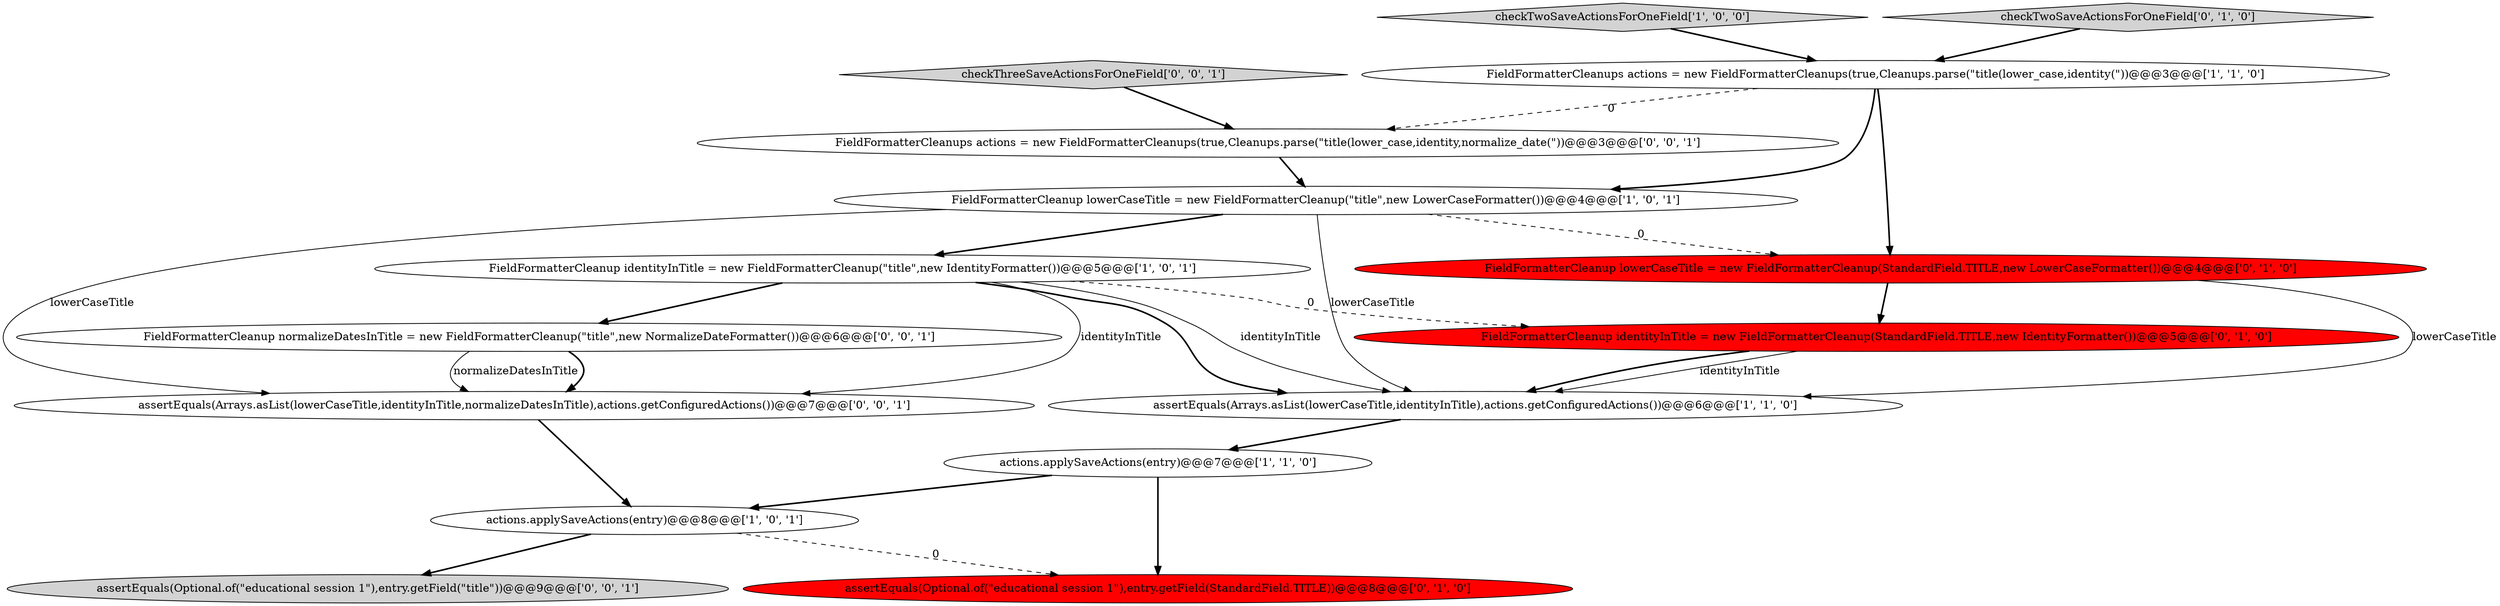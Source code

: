 digraph {
0 [style = filled, label = "FieldFormatterCleanup identityInTitle = new FieldFormatterCleanup(\"title\",new IdentityFormatter())@@@5@@@['1', '0', '1']", fillcolor = white, shape = ellipse image = "AAA0AAABBB1BBB"];
1 [style = filled, label = "assertEquals(Arrays.asList(lowerCaseTitle,identityInTitle),actions.getConfiguredActions())@@@6@@@['1', '1', '0']", fillcolor = white, shape = ellipse image = "AAA0AAABBB1BBB"];
6 [style = filled, label = "checkTwoSaveActionsForOneField['1', '0', '0']", fillcolor = lightgray, shape = diamond image = "AAA0AAABBB1BBB"];
10 [style = filled, label = "FieldFormatterCleanup identityInTitle = new FieldFormatterCleanup(StandardField.TITLE,new IdentityFormatter())@@@5@@@['0', '1', '0']", fillcolor = red, shape = ellipse image = "AAA1AAABBB2BBB"];
12 [style = filled, label = "assertEquals(Arrays.asList(lowerCaseTitle,identityInTitle,normalizeDatesInTitle),actions.getConfiguredActions())@@@7@@@['0', '0', '1']", fillcolor = white, shape = ellipse image = "AAA0AAABBB3BBB"];
5 [style = filled, label = "actions.applySaveActions(entry)@@@8@@@['1', '0', '1']", fillcolor = white, shape = ellipse image = "AAA0AAABBB1BBB"];
2 [style = filled, label = "FieldFormatterCleanup lowerCaseTitle = new FieldFormatterCleanup(\"title\",new LowerCaseFormatter())@@@4@@@['1', '0', '1']", fillcolor = white, shape = ellipse image = "AAA0AAABBB1BBB"];
9 [style = filled, label = "checkTwoSaveActionsForOneField['0', '1', '0']", fillcolor = lightgray, shape = diamond image = "AAA0AAABBB2BBB"];
3 [style = filled, label = "actions.applySaveActions(entry)@@@7@@@['1', '1', '0']", fillcolor = white, shape = ellipse image = "AAA0AAABBB1BBB"];
11 [style = filled, label = "assertEquals(Optional.of(\"educational session 1\"),entry.getField(\"title\"))@@@9@@@['0', '0', '1']", fillcolor = lightgray, shape = ellipse image = "AAA0AAABBB3BBB"];
7 [style = filled, label = "assertEquals(Optional.of(\"educational session 1\"),entry.getField(StandardField.TITLE))@@@8@@@['0', '1', '0']", fillcolor = red, shape = ellipse image = "AAA1AAABBB2BBB"];
15 [style = filled, label = "FieldFormatterCleanups actions = new FieldFormatterCleanups(true,Cleanups.parse(\"title(lower_case,identity,normalize_date(\"))@@@3@@@['0', '0', '1']", fillcolor = white, shape = ellipse image = "AAA0AAABBB3BBB"];
13 [style = filled, label = "checkThreeSaveActionsForOneField['0', '0', '1']", fillcolor = lightgray, shape = diamond image = "AAA0AAABBB3BBB"];
14 [style = filled, label = "FieldFormatterCleanup normalizeDatesInTitle = new FieldFormatterCleanup(\"title\",new NormalizeDateFormatter())@@@6@@@['0', '0', '1']", fillcolor = white, shape = ellipse image = "AAA0AAABBB3BBB"];
4 [style = filled, label = "FieldFormatterCleanups actions = new FieldFormatterCleanups(true,Cleanups.parse(\"title(lower_case,identity(\"))@@@3@@@['1', '1', '0']", fillcolor = white, shape = ellipse image = "AAA0AAABBB1BBB"];
8 [style = filled, label = "FieldFormatterCleanup lowerCaseTitle = new FieldFormatterCleanup(StandardField.TITLE,new LowerCaseFormatter())@@@4@@@['0', '1', '0']", fillcolor = red, shape = ellipse image = "AAA1AAABBB2BBB"];
8->10 [style = bold, label=""];
15->2 [style = bold, label=""];
2->12 [style = solid, label="lowerCaseTitle"];
12->5 [style = bold, label=""];
9->4 [style = bold, label=""];
1->3 [style = bold, label=""];
8->1 [style = solid, label="lowerCaseTitle"];
4->2 [style = bold, label=""];
2->8 [style = dashed, label="0"];
0->10 [style = dashed, label="0"];
2->1 [style = solid, label="lowerCaseTitle"];
6->4 [style = bold, label=""];
3->5 [style = bold, label=""];
2->0 [style = bold, label=""];
0->14 [style = bold, label=""];
3->7 [style = bold, label=""];
0->1 [style = bold, label=""];
4->15 [style = dashed, label="0"];
14->12 [style = bold, label=""];
0->1 [style = solid, label="identityInTitle"];
4->8 [style = bold, label=""];
5->11 [style = bold, label=""];
13->15 [style = bold, label=""];
10->1 [style = solid, label="identityInTitle"];
5->7 [style = dashed, label="0"];
10->1 [style = bold, label=""];
14->12 [style = solid, label="normalizeDatesInTitle"];
0->12 [style = solid, label="identityInTitle"];
}
